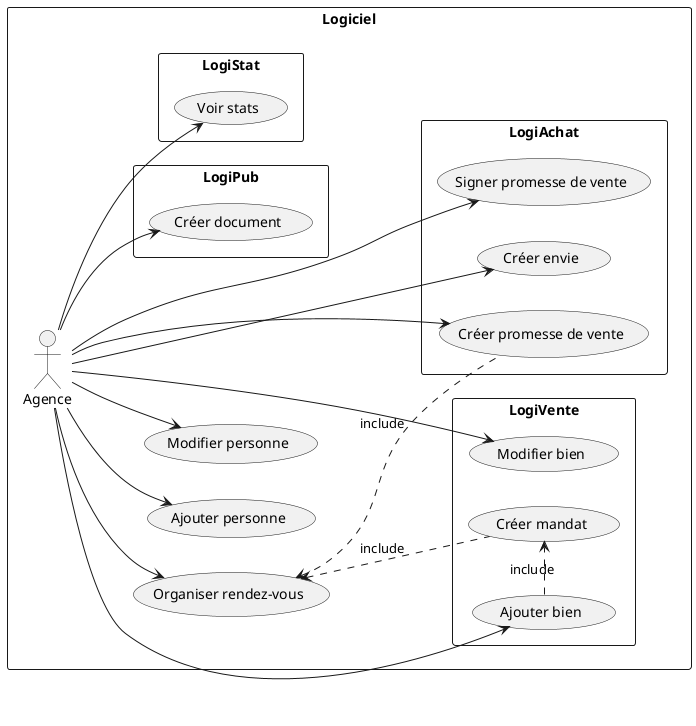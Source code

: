 
@startuml

left to right direction

rectangle "Logiciel" {

  (Organiser rendez-vous)

  Agence --> (Ajouter personne)
  Agence --> (Modifier personne)
  Agence --> (Organiser rendez-vous)

  rectangle "LogiVente"{
    (Ajouter bien) .right.> (Créer mandat) : include
    Agence --> (Modifier bien)
    Agence --> (Ajouter bien)
    (Créer mandat) .up.> (Organiser rendez-vous) : include
  }

  rectangle "LogiAchat"{
    Agence --> (Créer promesse de vente)
    Agence --> (Créer envie)
    (Créer promesse de vente) .up.> (Organiser rendez-vous) : include
    Agence --> (Signer promesse de vente)
  }

  rectangle "LogiPub"{
    Agence --> (Créer document)
  }

  rectangle "LogiStat"{
    Agence --> (Voir stats)
  }

}


@enduml
